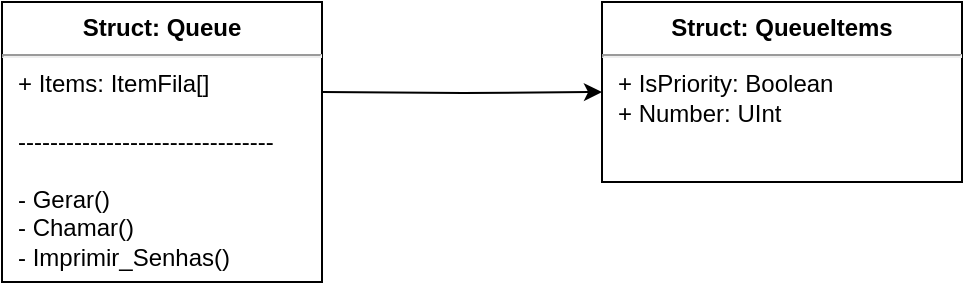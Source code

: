 <mxfile>
    <diagram id="H-UX-bx4Hc4YwCfj1C0T" name="Objetos">
        <mxGraphModel dx="798" dy="359" grid="1" gridSize="10" guides="1" tooltips="1" connect="1" arrows="1" fold="1" page="1" pageScale="1" pageWidth="827" pageHeight="1169" math="0" shadow="0">
            <root>
                <mxCell id="0"/>
                <mxCell id="1" parent="0"/>
                <mxCell id="4" value="" style="edgeStyle=orthogonalEdgeStyle;rounded=0;orthogonalLoop=1;jettySize=auto;html=1;entryX=0;entryY=0.5;entryDx=0;entryDy=0;" parent="1" target="5" edge="1">
                    <mxGeometry relative="1" as="geometry">
                        <mxPoint x="250" y="105" as="targetPoint"/>
                        <mxPoint x="170" y="105" as="sourcePoint"/>
                    </mxGeometry>
                </mxCell>
                <mxCell id="5" value="&lt;p style=&quot;margin: 0px ; margin-top: 6px ; text-align: center&quot;&gt;&lt;b&gt;Struct: QueueItems&lt;/b&gt;&lt;/p&gt;&lt;hr&gt;&lt;p style=&quot;margin: 0px ; margin-left: 8px&quot;&gt;+ IsPriority: Boolean&lt;br&gt;+ Number: UInt&lt;/p&gt;" style="align=left;overflow=fill;html=1;dropTarget=0;" parent="1" vertex="1">
                    <mxGeometry x="310" y="60" width="180" height="90" as="geometry"/>
                </mxCell>
                <mxCell id="6" value="&lt;p style=&quot;margin: 0px ; margin-top: 6px ; text-align: center&quot;&gt;&lt;b&gt;Struct: Queue&lt;/b&gt;&lt;/p&gt;&lt;hr&gt;&lt;p style=&quot;margin: 0px ; margin-left: 8px&quot;&gt;+ Items: ItemFila[]&lt;/p&gt;&lt;p style=&quot;margin: 0px ; margin-left: 8px&quot;&gt;&lt;br&gt;&lt;/p&gt;&lt;p style=&quot;margin: 0px ; margin-left: 8px&quot;&gt;--------------------------------&lt;/p&gt;&lt;p style=&quot;margin: 0px ; margin-left: 8px&quot;&gt;&lt;br&gt;&lt;/p&gt;&lt;p style=&quot;margin: 0px ; margin-left: 8px&quot;&gt;- Gerar()&lt;/p&gt;&lt;p style=&quot;margin: 0px ; margin-left: 8px&quot;&gt;- Chamar()&lt;/p&gt;&lt;p style=&quot;margin: 0px ; margin-left: 8px&quot;&gt;- Imprimir_Senhas()&lt;/p&gt;&lt;p style=&quot;margin: 0px ; margin-left: 8px&quot;&gt;&lt;br&gt;&lt;/p&gt;" style="align=left;overflow=fill;html=1;dropTarget=0;" parent="1" vertex="1">
                    <mxGeometry x="10" y="60" width="160" height="140" as="geometry"/>
                </mxCell>
            </root>
        </mxGraphModel>
    </diagram>
    <diagram id="KpJzvfNAqQtKomHXxsy8" name="Gerar">
        <mxGraphModel dx="1967" dy="513" grid="1" gridSize="10" guides="1" tooltips="1" connect="1" arrows="1" fold="1" page="1" pageScale="1" pageWidth="827" pageHeight="1169" math="0" shadow="0">
            <root>
                <mxCell id="UH5I6xb5ytzm1GLyZQHh-0"/>
                <mxCell id="UH5I6xb5ytzm1GLyZQHh-1" parent="UH5I6xb5ytzm1GLyZQHh-0"/>
                <mxCell id="UH5I6xb5ytzm1GLyZQHh-4" value="Prioritária" style="edgeStyle=orthogonalEdgeStyle;rounded=0;orthogonalLoop=1;jettySize=auto;html=1;exitX=1;exitY=0.5;exitDx=0;exitDy=0;" parent="UH5I6xb5ytzm1GLyZQHh-1" target="UH5I6xb5ytzm1GLyZQHh-3" edge="1">
                    <mxGeometry relative="1" as="geometry">
                        <mxPoint x="240" y="105" as="sourcePoint"/>
                    </mxGeometry>
                </mxCell>
                <mxCell id="UH5I6xb5ytzm1GLyZQHh-8" value="Normal" style="edgeStyle=orthogonalEdgeStyle;rounded=0;orthogonalLoop=1;jettySize=auto;html=1;" parent="UH5I6xb5ytzm1GLyZQHh-1" target="UH5I6xb5ytzm1GLyZQHh-7" edge="1">
                    <mxGeometry relative="1" as="geometry">
                        <mxPoint x="200" y="140" as="sourcePoint"/>
                    </mxGeometry>
                </mxCell>
                <mxCell id="UH5I6xb5ytzm1GLyZQHh-6" value="Sim" style="edgeStyle=orthogonalEdgeStyle;rounded=0;orthogonalLoop=1;jettySize=auto;html=1;" parent="UH5I6xb5ytzm1GLyZQHh-1" source="UH5I6xb5ytzm1GLyZQHh-3" target="UH5I6xb5ytzm1GLyZQHh-5" edge="1">
                    <mxGeometry relative="1" as="geometry"/>
                </mxCell>
                <mxCell id="UH5I6xb5ytzm1GLyZQHh-10" value="Não" style="edgeStyle=orthogonalEdgeStyle;rounded=0;orthogonalLoop=1;jettySize=auto;html=1;" parent="UH5I6xb5ytzm1GLyZQHh-1" source="UH5I6xb5ytzm1GLyZQHh-3" target="UH5I6xb5ytzm1GLyZQHh-9" edge="1">
                    <mxGeometry relative="1" as="geometry"/>
                </mxCell>
                <mxCell id="UH5I6xb5ytzm1GLyZQHh-3" value="Verificar se existem outros prioritários" style="whiteSpace=wrap;html=1;" parent="UH5I6xb5ytzm1GLyZQHh-1" vertex="1">
                    <mxGeometry x="360" y="75" width="120" height="60" as="geometry"/>
                </mxCell>
                <mxCell id="NOC0vEkSHNLShldRBLR6-3" style="edgeStyle=orthogonalEdgeStyle;rounded=0;orthogonalLoop=1;jettySize=auto;html=1;exitX=0.5;exitY=1;exitDx=0;exitDy=0;entryX=1;entryY=0.5;entryDx=0;entryDy=0;" parent="UH5I6xb5ytzm1GLyZQHh-1" source="UH5I6xb5ytzm1GLyZQHh-5" target="NOC0vEkSHNLShldRBLR6-6" edge="1">
                    <mxGeometry relative="1" as="geometry">
                        <mxPoint x="490" y="380" as="targetPoint"/>
                    </mxGeometry>
                </mxCell>
                <mxCell id="UH5I6xb5ytzm1GLyZQHh-5" value="Insere após o último prioritário" style="whiteSpace=wrap;html=1;" parent="UH5I6xb5ytzm1GLyZQHh-1" vertex="1">
                    <mxGeometry x="560" y="75" width="120" height="60" as="geometry"/>
                </mxCell>
                <mxCell id="NOC0vEkSHNLShldRBLR6-1" style="edgeStyle=orthogonalEdgeStyle;rounded=0;orthogonalLoop=1;jettySize=auto;html=1;entryX=0;entryY=0.5;entryDx=0;entryDy=0;" parent="UH5I6xb5ytzm1GLyZQHh-1" source="UH5I6xb5ytzm1GLyZQHh-7" target="NOC0vEkSHNLShldRBLR6-6" edge="1">
                    <mxGeometry relative="1" as="geometry">
                        <mxPoint x="370" y="380" as="targetPoint"/>
                        <Array as="points">
                            <mxPoint x="200" y="440"/>
                            <mxPoint x="360" y="440"/>
                            <mxPoint x="360" y="445"/>
                        </Array>
                    </mxGeometry>
                </mxCell>
                <mxCell id="UH5I6xb5ytzm1GLyZQHh-7" value="Adicionar ao fim da fila" style="whiteSpace=wrap;html=1;" parent="UH5I6xb5ytzm1GLyZQHh-1" vertex="1">
                    <mxGeometry x="140" y="220" width="120" height="60" as="geometry"/>
                </mxCell>
                <mxCell id="NOC0vEkSHNLShldRBLR6-2" style="edgeStyle=orthogonalEdgeStyle;rounded=0;orthogonalLoop=1;jettySize=auto;html=1;exitX=0.5;exitY=1;exitDx=0;exitDy=0;entryX=0.5;entryY=0;entryDx=0;entryDy=0;" parent="UH5I6xb5ytzm1GLyZQHh-1" source="UH5I6xb5ytzm1GLyZQHh-9" target="NOC0vEkSHNLShldRBLR6-6" edge="1">
                    <mxGeometry relative="1" as="geometry">
                        <mxPoint x="430" y="350" as="targetPoint"/>
                    </mxGeometry>
                </mxCell>
                <mxCell id="UH5I6xb5ytzm1GLyZQHh-9" value="Adicionar no começo da fila" style="whiteSpace=wrap;html=1;" parent="UH5I6xb5ytzm1GLyZQHh-1" vertex="1">
                    <mxGeometry x="360" y="220" width="120" height="60" as="geometry"/>
                </mxCell>
                <mxCell id="UH5I6xb5ytzm1GLyZQHh-11" value="Fluxo para adicionar novos itens da lista" style="text;html=1;align=center;verticalAlign=middle;resizable=0;points=[];autosize=1;" parent="UH5I6xb5ytzm1GLyZQHh-1" vertex="1">
                    <mxGeometry x="130" y="10" width="230" height="20" as="geometry"/>
                </mxCell>
                <mxCell id="NOC0vEkSHNLShldRBLR6-6" value="Fim" style="ellipse;whiteSpace=wrap;html=1;" parent="UH5I6xb5ytzm1GLyZQHh-1" vertex="1">
                    <mxGeometry x="350" y="410" width="140" height="70" as="geometry"/>
                </mxCell>
                <mxCell id="3w_L9NhBtFUZ-mEIXNkC-1" value="" style="edgeStyle=orthogonalEdgeStyle;rounded=0;orthogonalLoop=1;jettySize=auto;html=1;" parent="UH5I6xb5ytzm1GLyZQHh-1" source="MYyblFCS6OfKs6edSual-0" target="3w_L9NhBtFUZ-mEIXNkC-0" edge="1">
                    <mxGeometry relative="1" as="geometry"/>
                </mxCell>
                <mxCell id="MYyblFCS6OfKs6edSual-0" value="Gerar senha" style="shape=trapezoid;perimeter=trapezoidPerimeter;whiteSpace=wrap;html=1;fixedSize=1;" parent="UH5I6xb5ytzm1GLyZQHh-1" vertex="1">
                    <mxGeometry x="-270" y="75" width="120" height="60" as="geometry"/>
                </mxCell>
                <mxCell id="MYyblFCS6OfKs6edSual-1" value="Inserir tipo de atendimento" style="shape=trapezoid;perimeter=trapezoidPerimeter;whiteSpace=wrap;html=1;fixedSize=1;" parent="UH5I6xb5ytzm1GLyZQHh-1" vertex="1">
                    <mxGeometry x="130" y="75" width="120" height="60" as="geometry"/>
                </mxCell>
                <mxCell id="3w_L9NhBtFUZ-mEIXNkC-2" value="" style="edgeStyle=orthogonalEdgeStyle;rounded=0;orthogonalLoop=1;jettySize=auto;html=1;" parent="UH5I6xb5ytzm1GLyZQHh-1" source="3w_L9NhBtFUZ-mEIXNkC-0" target="MYyblFCS6OfKs6edSual-1" edge="1">
                    <mxGeometry relative="1" as="geometry"/>
                </mxCell>
                <mxCell id="3w_L9NhBtFUZ-mEIXNkC-0" value="Gerar numero de senha" style="whiteSpace=wrap;html=1;" parent="UH5I6xb5ytzm1GLyZQHh-1" vertex="1">
                    <mxGeometry x="-70" y="75" width="120" height="60" as="geometry"/>
                </mxCell>
            </root>
        </mxGraphModel>
    </diagram>
    <diagram id="aihHtouqyudgMX7-Er_P" name="Chamar">
        <mxGraphModel dx="798" dy="359" grid="1" gridSize="10" guides="1" tooltips="1" connect="1" arrows="1" fold="1" page="1" pageScale="1" pageWidth="827" pageHeight="1169" math="0" shadow="0">
            <root>
                <mxCell id="DObUNgYAX8vtzH-nEzaS-0"/>
                <mxCell id="DObUNgYAX8vtzH-nEzaS-1" parent="DObUNgYAX8vtzH-nEzaS-0"/>
                <mxCell id="rSRacyp7KQvrHBXrDJwl-2" value="" style="edgeStyle=orthogonalEdgeStyle;rounded=0;orthogonalLoop=1;jettySize=auto;html=1;" parent="DObUNgYAX8vtzH-nEzaS-1" source="rSRacyp7KQvrHBXrDJwl-0" target="rSRacyp7KQvrHBXrDJwl-1" edge="1">
                    <mxGeometry relative="1" as="geometry"/>
                </mxCell>
                <mxCell id="rSRacyp7KQvrHBXrDJwl-0" value="Chamar o primeiro item da lista" style="whiteSpace=wrap;html=1;" parent="DObUNgYAX8vtzH-nEzaS-1" vertex="1">
                    <mxGeometry x="260" y="60" width="120" height="60" as="geometry"/>
                </mxCell>
                <mxCell id="YxTifZSVBa5M2Ra1nn7D-9" style="edgeStyle=orthogonalEdgeStyle;rounded=0;orthogonalLoop=1;jettySize=auto;html=1;exitX=1;exitY=0.5;exitDx=0;exitDy=0;entryX=0;entryY=0.5;entryDx=0;entryDy=0;" parent="DObUNgYAX8vtzH-nEzaS-1" source="rSRacyp7KQvrHBXrDJwl-1" target="YxTifZSVBa5M2Ra1nn7D-7" edge="1">
                    <mxGeometry relative="1" as="geometry"/>
                </mxCell>
                <mxCell id="rSRacyp7KQvrHBXrDJwl-1" value="Remover o item da lista" style="whiteSpace=wrap;html=1;" parent="DObUNgYAX8vtzH-nEzaS-1" vertex="1">
                    <mxGeometry x="260" y="200" width="120" height="60" as="geometry"/>
                </mxCell>
                <mxCell id="rSRacyp7KQvrHBXrDJwl-4" value="" style="edgeStyle=orthogonalEdgeStyle;rounded=0;orthogonalLoop=1;jettySize=auto;html=1;" parent="DObUNgYAX8vtzH-nEzaS-1" target="rSRacyp7KQvrHBXrDJwl-0" edge="1">
                    <mxGeometry relative="1" as="geometry">
                        <mxPoint x="150" y="90" as="sourcePoint"/>
                    </mxGeometry>
                </mxCell>
                <mxCell id="YxTifZSVBa5M2Ra1nn7D-10" style="edgeStyle=orthogonalEdgeStyle;rounded=0;orthogonalLoop=1;jettySize=auto;html=1;exitX=0.5;exitY=1;exitDx=0;exitDy=0;entryX=0.5;entryY=0;entryDx=0;entryDy=0;" parent="DObUNgYAX8vtzH-nEzaS-1" source="YxTifZSVBa5M2Ra1nn7D-7" target="YxTifZSVBa5M2Ra1nn7D-11" edge="1">
                    <mxGeometry relative="1" as="geometry">
                        <mxPoint x="362.426" y="341.716" as="targetPoint"/>
                    </mxGeometry>
                </mxCell>
                <mxCell id="YxTifZSVBa5M2Ra1nn7D-7" value="Insira o gichê de chamada" style="shape=trapezoid;perimeter=trapezoidPerimeter;whiteSpace=wrap;html=1;fixedSize=1;" parent="DObUNgYAX8vtzH-nEzaS-1" vertex="1">
                    <mxGeometry x="440" y="200" width="120" height="60" as="geometry"/>
                </mxCell>
                <mxCell id="YxTifZSVBa5M2Ra1nn7D-13" value="" style="edgeStyle=orthogonalEdgeStyle;rounded=0;orthogonalLoop=1;jettySize=auto;html=1;" parent="DObUNgYAX8vtzH-nEzaS-1" source="YxTifZSVBa5M2Ra1nn7D-11" target="YxTifZSVBa5M2Ra1nn7D-12" edge="1">
                    <mxGeometry relative="1" as="geometry"/>
                </mxCell>
                <mxCell id="YxTifZSVBa5M2Ra1nn7D-11" value="Imprime na tela" style="whiteSpace=wrap;html=1;" parent="DObUNgYAX8vtzH-nEzaS-1" vertex="1">
                    <mxGeometry x="250" y="350" width="120" height="60" as="geometry"/>
                </mxCell>
                <mxCell id="YxTifZSVBa5M2Ra1nn7D-12" value="Fim" style="ellipse;whiteSpace=wrap;html=1;" parent="DObUNgYAX8vtzH-nEzaS-1" vertex="1">
                    <mxGeometry x="250" y="470" width="120" height="80" as="geometry"/>
                </mxCell>
                <mxCell id="yetNHUSXrXyHn1LaKbI5-0" value="Chamar senha" style="shape=trapezoid;perimeter=trapezoidPerimeter;whiteSpace=wrap;html=1;fixedSize=1;" parent="DObUNgYAX8vtzH-nEzaS-1" vertex="1">
                    <mxGeometry x="40" y="60" width="120" height="60" as="geometry"/>
                </mxCell>
            </root>
        </mxGraphModel>
    </diagram>
    <diagram id="UqMCuadBAFJTj9nRv2lw" name="Imprimir_Senhas">
        <mxGraphModel dx="798" dy="359" grid="1" gridSize="10" guides="1" tooltips="1" connect="1" arrows="1" fold="1" page="1" pageScale="1" pageWidth="827" pageHeight="1169" math="0" shadow="0">
            <root>
                <mxCell id="XR_DSFAK_g_O1x7kfTtM-0"/>
                <mxCell id="XR_DSFAK_g_O1x7kfTtM-1" parent="XR_DSFAK_g_O1x7kfTtM-0"/>
                <mxCell id="A-Cs9EHY-Vsw4WJAifmP-5" value="" style="edgeStyle=orthogonalEdgeStyle;rounded=0;orthogonalLoop=1;jettySize=auto;html=1;" parent="XR_DSFAK_g_O1x7kfTtM-1" source="A-Cs9EHY-Vsw4WJAifmP-0" target="A-Cs9EHY-Vsw4WJAifmP-4" edge="1">
                    <mxGeometry relative="1" as="geometry"/>
                </mxCell>
                <mxCell id="A-Cs9EHY-Vsw4WJAifmP-0" value="Imprimir senhas" style="shape=trapezoid;perimeter=trapezoidPerimeter;whiteSpace=wrap;html=1;fixedSize=1;" parent="XR_DSFAK_g_O1x7kfTtM-1" vertex="1">
                    <mxGeometry x="50" y="60" width="120" height="60" as="geometry"/>
                </mxCell>
                <mxCell id="A-Cs9EHY-Vsw4WJAifmP-7" value="" style="edgeStyle=orthogonalEdgeStyle;rounded=0;orthogonalLoop=1;jettySize=auto;html=1;" parent="XR_DSFAK_g_O1x7kfTtM-1" source="A-Cs9EHY-Vsw4WJAifmP-4" target="A-Cs9EHY-Vsw4WJAifmP-6" edge="1">
                    <mxGeometry relative="1" as="geometry"/>
                </mxCell>
                <mxCell id="A-Cs9EHY-Vsw4WJAifmP-4" value="Imprimir tela de senhas&lt;br&gt;&lt;br&gt;" style="whiteSpace=wrap;html=1;" parent="XR_DSFAK_g_O1x7kfTtM-1" vertex="1">
                    <mxGeometry x="250" y="60" width="120" height="60" as="geometry"/>
                </mxCell>
                <mxCell id="A-Cs9EHY-Vsw4WJAifmP-6" value="Fim!&lt;br&gt;" style="ellipse;whiteSpace=wrap;html=1;" parent="XR_DSFAK_g_O1x7kfTtM-1" vertex="1">
                    <mxGeometry x="250" y="190" width="120" height="80" as="geometry"/>
                </mxCell>
            </root>
        </mxGraphModel>
    </diagram>
    <diagram id="GhKmdM0NSmOwphlkkYdu" name="Gerar numero de senha">
        <mxGraphModel dx="1330" dy="1767" grid="1" gridSize="10" guides="1" tooltips="1" connect="1" arrows="1" fold="1" page="1" pageScale="1" pageWidth="827" pageHeight="1169" math="0" shadow="0">
            <root>
                <mxCell id="xSPMgKyC4YUFdpYfQJ48-0"/>
                <mxCell id="xSPMgKyC4YUFdpYfQJ48-1" parent="xSPMgKyC4YUFdpYfQJ48-0"/>
                <mxCell id="xSPMgKyC4YUFdpYfQJ48-6" value="" style="edgeStyle=orthogonalEdgeStyle;rounded=0;orthogonalLoop=1;jettySize=auto;html=1;" parent="xSPMgKyC4YUFdpYfQJ48-1" source="xSPMgKyC4YUFdpYfQJ48-2" target="xSPMgKyC4YUFdpYfQJ48-5" edge="1">
                    <mxGeometry relative="1" as="geometry"/>
                </mxCell>
                <mxCell id="xSPMgKyC4YUFdpYfQJ48-2" value="Gerar um número aleatório" style="whiteSpace=wrap;html=1;" parent="xSPMgKyC4YUFdpYfQJ48-1" vertex="1">
                    <mxGeometry x="220" y="140" width="120" height="60" as="geometry"/>
                </mxCell>
                <mxCell id="xSPMgKyC4YUFdpYfQJ48-8" value="Sim" style="edgeStyle=orthogonalEdgeStyle;rounded=0;orthogonalLoop=1;jettySize=auto;html=1;entryX=1;entryY=0.5;entryDx=0;entryDy=0;" parent="xSPMgKyC4YUFdpYfQJ48-1" source="xSPMgKyC4YUFdpYfQJ48-5" target="xSPMgKyC4YUFdpYfQJ48-2" edge="1">
                    <mxGeometry relative="1" as="geometry">
                        <mxPoint x="390" y="170" as="targetPoint"/>
                        <Array as="points">
                            <mxPoint x="360" y="300"/>
                            <mxPoint x="360" y="170"/>
                        </Array>
                    </mxGeometry>
                </mxCell>
                <mxCell id="xSPMgKyC4YUFdpYfQJ48-12" value="Não" style="edgeStyle=orthogonalEdgeStyle;rounded=0;orthogonalLoop=1;jettySize=auto;html=1;" parent="xSPMgKyC4YUFdpYfQJ48-1" source="xSPMgKyC4YUFdpYfQJ48-5" target="xSPMgKyC4YUFdpYfQJ48-11" edge="1">
                    <mxGeometry relative="1" as="geometry"/>
                </mxCell>
                <mxCell id="xSPMgKyC4YUFdpYfQJ48-5" value="Número existe na lista?" style="rhombus;whiteSpace=wrap;html=1;" parent="xSPMgKyC4YUFdpYfQJ48-1" vertex="1">
                    <mxGeometry x="240" y="260" width="80" height="80" as="geometry"/>
                </mxCell>
                <mxCell id="xSPMgKyC4YUFdpYfQJ48-11" value="Fim" style="ellipse;whiteSpace=wrap;html=1;" parent="xSPMgKyC4YUFdpYfQJ48-1" vertex="1">
                    <mxGeometry x="220" y="420" width="120" height="80" as="geometry"/>
                </mxCell>
                <mxCell id="xSPMgKyC4YUFdpYfQJ48-14" value="" style="edgeStyle=orthogonalEdgeStyle;rounded=0;orthogonalLoop=1;jettySize=auto;html=1;" parent="xSPMgKyC4YUFdpYfQJ48-1" source="xSPMgKyC4YUFdpYfQJ48-13" target="xSPMgKyC4YUFdpYfQJ48-2" edge="1">
                    <mxGeometry relative="1" as="geometry"/>
                </mxCell>
                <mxCell id="xSPMgKyC4YUFdpYfQJ48-13" value="Início" style="ellipse;whiteSpace=wrap;html=1;" parent="xSPMgKyC4YUFdpYfQJ48-1" vertex="1">
                    <mxGeometry x="220" y="-10" width="120" height="80" as="geometry"/>
                </mxCell>
            </root>
        </mxGraphModel>
    </diagram>
</mxfile>